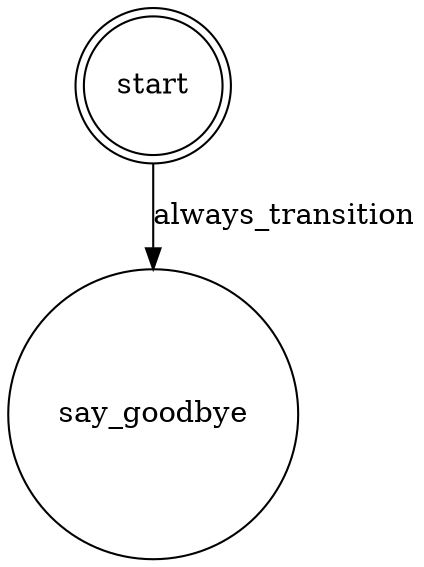 digraph {
  "say_goodbye" [ shape = circle ]; 
  "start" [ shape = doublecircle ]; 
  "start" -> "say_goodbye" [ label = "always_transition" ];
}
